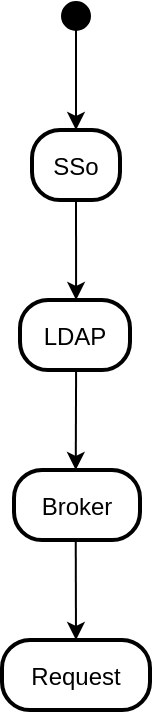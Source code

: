 <mxfile version="24.7.16">
  <diagram name="Page-1" id="toKNXiXj5bym3bfuN-cY">
    <mxGraphModel>
      <root>
        <mxCell id="0" />
        <mxCell id="1" parent="0" />
        <mxCell id="2" value="" style="ellipse;fillColor=strokeColor;" vertex="1" parent="1">
          <mxGeometry x="38" y="8" width="14" height="14" as="geometry" />
        </mxCell>
        <mxCell id="3" value="SSo" style="rounded=1;arcSize=40;strokeWidth=2" vertex="1" parent="1">
          <mxGeometry x="23" y="72" width="44" height="35" as="geometry" />
        </mxCell>
        <mxCell id="4" value="LDAP" style="rounded=1;arcSize=40;strokeWidth=2" vertex="1" parent="1">
          <mxGeometry x="17" y="157" width="55" height="35" as="geometry" />
        </mxCell>
        <mxCell id="5" value="Broker" style="rounded=1;arcSize=40;strokeWidth=2" vertex="1" parent="1">
          <mxGeometry x="14" y="242" width="63" height="35" as="geometry" />
        </mxCell>
        <mxCell id="6" value="Request" style="rounded=1;arcSize=40;strokeWidth=2" vertex="1" parent="1">
          <mxGeometry x="8" y="327" width="74" height="35" as="geometry" />
        </mxCell>
        <mxCell id="7" value="" style="curved=1;startArrow=none;;exitX=0.51;exitY=1;entryX=0.5;entryY=0;" edge="1" parent="1" source="2" target="3">
          <mxGeometry relative="1" as="geometry">
            <Array as="points" />
          </mxGeometry>
        </mxCell>
        <mxCell id="8" value="" style="curved=1;startArrow=none;;exitX=0.5;exitY=1;entryX=0.51;entryY=0;" edge="1" parent="1" source="3" target="4">
          <mxGeometry relative="1" as="geometry">
            <Array as="points" />
          </mxGeometry>
        </mxCell>
        <mxCell id="9" value="" style="curved=1;startArrow=none;;exitX=0.51;exitY=1;entryX=0.49;entryY=0;" edge="1" parent="1" source="4" target="5">
          <mxGeometry relative="1" as="geometry">
            <Array as="points" />
          </mxGeometry>
        </mxCell>
        <mxCell id="10" value="" style="curved=1;startArrow=none;;exitX=0.49;exitY=1;entryX=0.5;entryY=0;" edge="1" parent="1" source="5" target="6">
          <mxGeometry relative="1" as="geometry">
            <Array as="points" />
          </mxGeometry>
        </mxCell>
      </root>
    </mxGraphModel>
  </diagram>
</mxfile>
